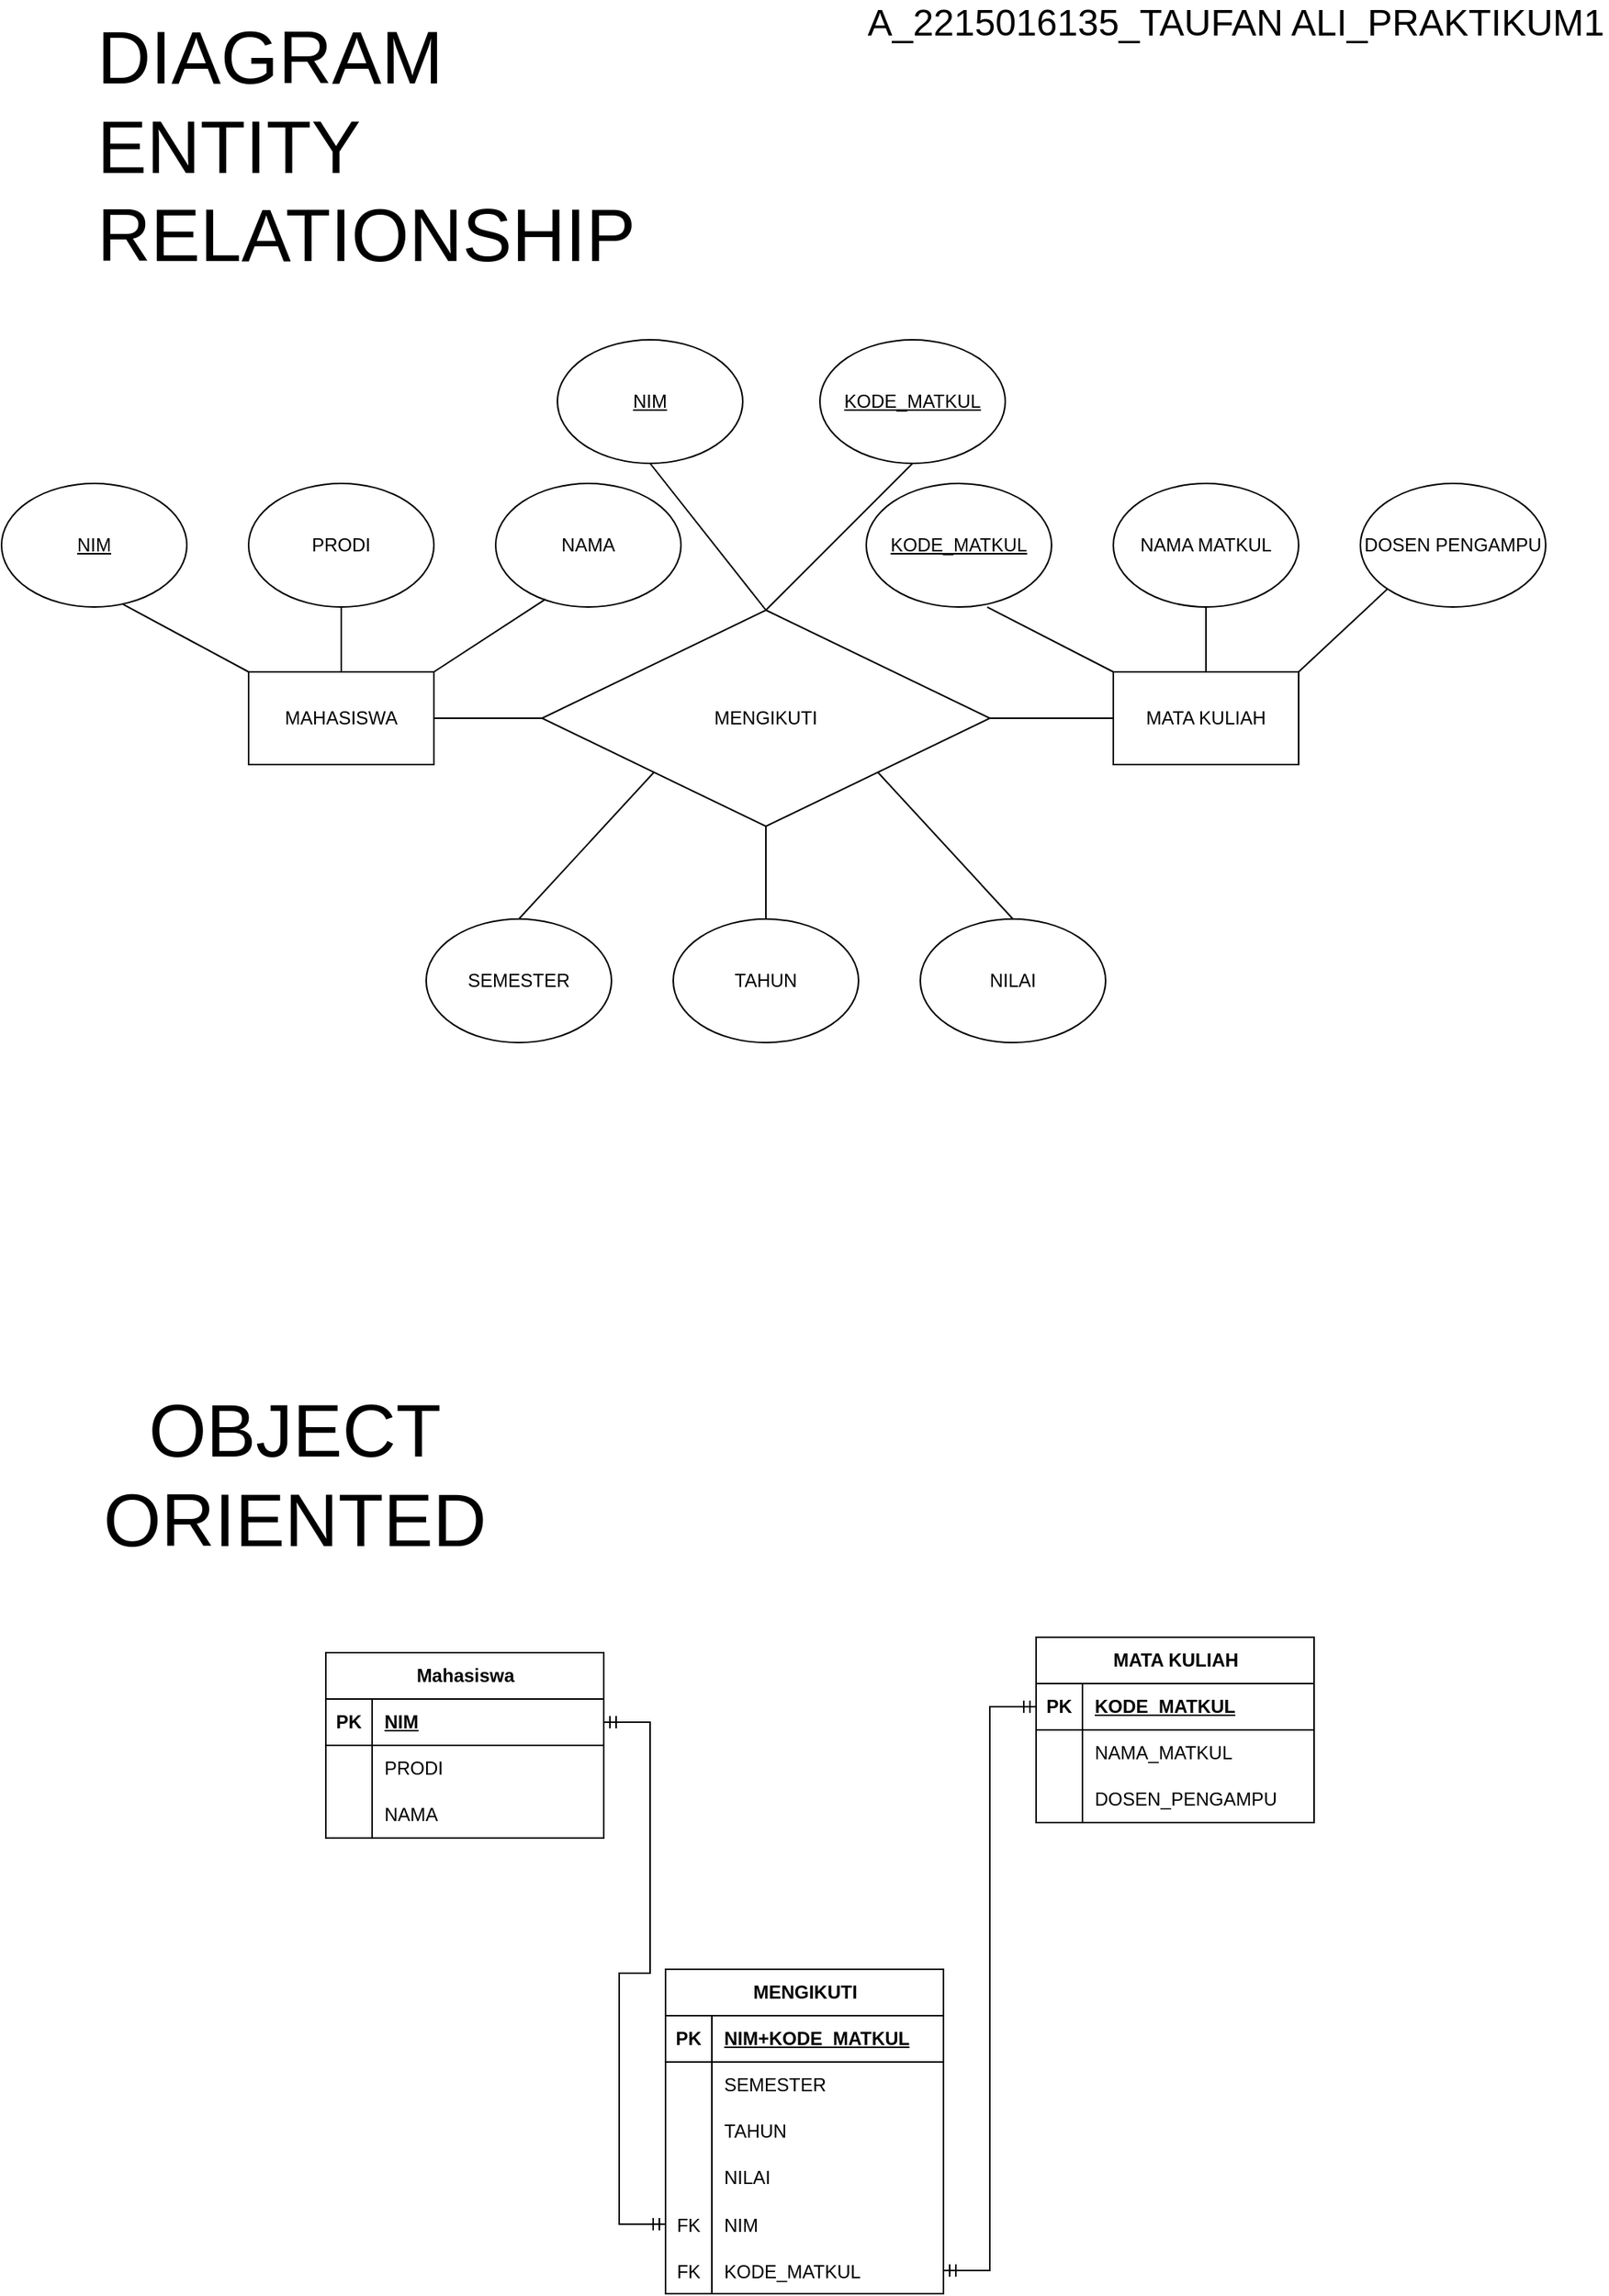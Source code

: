 <mxfile version="24.0.9" type="device">
  <diagram id="R2lEEEUBdFMjLlhIrx00" name="Page-1">
    <mxGraphModel dx="4930" dy="2295" grid="1" gridSize="10" guides="1" tooltips="1" connect="1" arrows="1" fold="1" page="1" pageScale="1" pageWidth="1100" pageHeight="850" math="0" shadow="0" extFonts="Permanent Marker^https://fonts.googleapis.com/css?family=Permanent+Marker">
      <root>
        <mxCell id="0" />
        <mxCell id="1" parent="0" />
        <mxCell id="TzKyVGq7RKnFsXAb4CgG-31" value="" style="group;movable=1;resizable=1;rotatable=1;deletable=1;editable=1;locked=0;connectable=1;" vertex="1" connectable="0" parent="1">
          <mxGeometry x="50" y="220" width="1000" height="455" as="geometry" />
        </mxCell>
        <mxCell id="TzKyVGq7RKnFsXAb4CgG-1" value="MAHASISWA" style="rounded=0;whiteSpace=wrap;html=1;movable=1;resizable=1;rotatable=1;deletable=1;editable=1;locked=0;connectable=1;" vertex="1" parent="TzKyVGq7RKnFsXAb4CgG-31">
          <mxGeometry x="160" y="215" width="120" height="60" as="geometry" />
        </mxCell>
        <mxCell id="TzKyVGq7RKnFsXAb4CgG-2" value="MATA KULIAH" style="rounded=0;whiteSpace=wrap;html=1;movable=1;resizable=1;rotatable=1;deletable=1;editable=1;locked=0;connectable=1;" vertex="1" parent="TzKyVGq7RKnFsXAb4CgG-31">
          <mxGeometry x="720" y="215" width="120" height="60" as="geometry" />
        </mxCell>
        <mxCell id="TzKyVGq7RKnFsXAb4CgG-6" value="" style="group;movable=1;resizable=1;rotatable=1;deletable=1;editable=1;locked=0;connectable=1;" vertex="1" connectable="0" parent="TzKyVGq7RKnFsXAb4CgG-31">
          <mxGeometry y="93" width="440" height="80" as="geometry" />
        </mxCell>
        <mxCell id="TzKyVGq7RKnFsXAb4CgG-3" value="&lt;u&gt;NIM&lt;/u&gt;" style="ellipse;whiteSpace=wrap;html=1;movable=1;resizable=1;rotatable=1;deletable=1;editable=1;locked=0;connectable=1;" vertex="1" parent="TzKyVGq7RKnFsXAb4CgG-6">
          <mxGeometry width="120" height="80" as="geometry" />
        </mxCell>
        <mxCell id="TzKyVGq7RKnFsXAb4CgG-4" value="PRODI" style="ellipse;whiteSpace=wrap;html=1;movable=1;resizable=1;rotatable=1;deletable=1;editable=1;locked=0;connectable=1;" vertex="1" parent="TzKyVGq7RKnFsXAb4CgG-6">
          <mxGeometry x="160" width="120" height="80" as="geometry" />
        </mxCell>
        <mxCell id="TzKyVGq7RKnFsXAb4CgG-5" value="NAMA" style="ellipse;whiteSpace=wrap;html=1;movable=1;resizable=1;rotatable=1;deletable=1;editable=1;locked=0;connectable=1;" vertex="1" parent="TzKyVGq7RKnFsXAb4CgG-6">
          <mxGeometry x="320" width="120" height="80" as="geometry" />
        </mxCell>
        <mxCell id="TzKyVGq7RKnFsXAb4CgG-7" value="" style="group;movable=1;resizable=1;rotatable=1;deletable=1;editable=1;locked=0;connectable=1;" vertex="1" connectable="0" parent="TzKyVGq7RKnFsXAb4CgG-31">
          <mxGeometry x="560" y="93" width="440" height="80" as="geometry" />
        </mxCell>
        <mxCell id="TzKyVGq7RKnFsXAb4CgG-8" value="&lt;u&gt;KODE_MATKUL&lt;/u&gt;" style="ellipse;whiteSpace=wrap;html=1;movable=1;resizable=1;rotatable=1;deletable=1;editable=1;locked=0;connectable=1;" vertex="1" parent="TzKyVGq7RKnFsXAb4CgG-7">
          <mxGeometry width="120" height="80" as="geometry" />
        </mxCell>
        <mxCell id="TzKyVGq7RKnFsXAb4CgG-9" value="NAMA MATKUL" style="ellipse;whiteSpace=wrap;html=1;movable=1;resizable=1;rotatable=1;deletable=1;editable=1;locked=0;connectable=1;" vertex="1" parent="TzKyVGq7RKnFsXAb4CgG-7">
          <mxGeometry x="160" width="120" height="80" as="geometry" />
        </mxCell>
        <mxCell id="TzKyVGq7RKnFsXAb4CgG-10" value="DOSEN PENGAMPU" style="ellipse;whiteSpace=wrap;html=1;movable=1;resizable=1;rotatable=1;deletable=1;editable=1;locked=0;connectable=1;" vertex="1" parent="TzKyVGq7RKnFsXAb4CgG-7">
          <mxGeometry x="320" width="120" height="80" as="geometry" />
        </mxCell>
        <mxCell id="TzKyVGq7RKnFsXAb4CgG-11" value="" style="endArrow=none;html=1;rounded=0;exitX=0.653;exitY=0.976;exitDx=0;exitDy=0;exitPerimeter=0;entryX=0;entryY=0;entryDx=0;entryDy=0;movable=1;resizable=1;rotatable=1;deletable=1;editable=1;locked=0;connectable=1;" edge="1" parent="TzKyVGq7RKnFsXAb4CgG-31" source="TzKyVGq7RKnFsXAb4CgG-3" target="TzKyVGq7RKnFsXAb4CgG-1">
          <mxGeometry width="50" height="50" relative="1" as="geometry">
            <mxPoint x="370" y="395" as="sourcePoint" />
            <mxPoint x="420" y="345" as="targetPoint" />
          </mxGeometry>
        </mxCell>
        <mxCell id="TzKyVGq7RKnFsXAb4CgG-12" value="" style="endArrow=none;html=1;rounded=0;entryX=0.269;entryY=0.937;entryDx=0;entryDy=0;entryPerimeter=0;exitX=1;exitY=0;exitDx=0;exitDy=0;movable=1;resizable=1;rotatable=1;deletable=1;editable=1;locked=0;connectable=1;" edge="1" parent="TzKyVGq7RKnFsXAb4CgG-31" source="TzKyVGq7RKnFsXAb4CgG-1" target="TzKyVGq7RKnFsXAb4CgG-5">
          <mxGeometry width="50" height="50" relative="1" as="geometry">
            <mxPoint x="390" y="375" as="sourcePoint" />
            <mxPoint x="440" y="325" as="targetPoint" />
          </mxGeometry>
        </mxCell>
        <mxCell id="TzKyVGq7RKnFsXAb4CgG-13" value="" style="endArrow=none;html=1;rounded=0;exitX=0.5;exitY=1;exitDx=0;exitDy=0;entryX=0.5;entryY=0;entryDx=0;entryDy=0;movable=1;resizable=1;rotatable=1;deletable=1;editable=1;locked=0;connectable=1;" edge="1" parent="TzKyVGq7RKnFsXAb4CgG-31" source="TzKyVGq7RKnFsXAb4CgG-4" target="TzKyVGq7RKnFsXAb4CgG-1">
          <mxGeometry width="50" height="50" relative="1" as="geometry">
            <mxPoint x="190" y="205" as="sourcePoint" />
            <mxPoint x="460" y="375" as="targetPoint" />
          </mxGeometry>
        </mxCell>
        <mxCell id="TzKyVGq7RKnFsXAb4CgG-14" value="" style="endArrow=none;html=1;rounded=0;entryX=0.653;entryY=1.001;entryDx=0;entryDy=0;entryPerimeter=0;exitX=0;exitY=0;exitDx=0;exitDy=0;movable=1;resizable=1;rotatable=1;deletable=1;editable=1;locked=0;connectable=1;" edge="1" parent="TzKyVGq7RKnFsXAb4CgG-31" source="TzKyVGq7RKnFsXAb4CgG-2" target="TzKyVGq7RKnFsXAb4CgG-8">
          <mxGeometry width="50" height="50" relative="1" as="geometry">
            <mxPoint x="460" y="345" as="sourcePoint" />
            <mxPoint x="510" y="295" as="targetPoint" />
          </mxGeometry>
        </mxCell>
        <mxCell id="TzKyVGq7RKnFsXAb4CgG-15" value="" style="endArrow=none;html=1;rounded=0;entryX=0.5;entryY=1;entryDx=0;entryDy=0;exitX=0.5;exitY=0;exitDx=0;exitDy=0;movable=1;resizable=1;rotatable=1;deletable=1;editable=1;locked=0;connectable=1;" edge="1" parent="TzKyVGq7RKnFsXAb4CgG-31" source="TzKyVGq7RKnFsXAb4CgG-2" target="TzKyVGq7RKnFsXAb4CgG-9">
          <mxGeometry width="50" height="50" relative="1" as="geometry">
            <mxPoint x="650" y="445" as="sourcePoint" />
            <mxPoint x="700" y="395" as="targetPoint" />
          </mxGeometry>
        </mxCell>
        <mxCell id="TzKyVGq7RKnFsXAb4CgG-16" value="" style="endArrow=none;html=1;rounded=0;entryX=0;entryY=1;entryDx=0;entryDy=0;exitX=1;exitY=0;exitDx=0;exitDy=0;movable=1;resizable=1;rotatable=1;deletable=1;editable=1;locked=0;connectable=1;" edge="1" parent="TzKyVGq7RKnFsXAb4CgG-31" source="TzKyVGq7RKnFsXAb4CgG-2" target="TzKyVGq7RKnFsXAb4CgG-10">
          <mxGeometry width="50" height="50" relative="1" as="geometry">
            <mxPoint x="370" y="395" as="sourcePoint" />
            <mxPoint x="420" y="345" as="targetPoint" />
          </mxGeometry>
        </mxCell>
        <mxCell id="TzKyVGq7RKnFsXAb4CgG-17" value="MENGIKUTI" style="rhombus;whiteSpace=wrap;html=1;movable=1;resizable=1;rotatable=1;deletable=1;editable=1;locked=0;connectable=1;" vertex="1" parent="TzKyVGq7RKnFsXAb4CgG-31">
          <mxGeometry x="350" y="175" width="290" height="140" as="geometry" />
        </mxCell>
        <mxCell id="TzKyVGq7RKnFsXAb4CgG-18" value="" style="endArrow=none;html=1;rounded=0;entryX=1;entryY=0.5;entryDx=0;entryDy=0;movable=1;resizable=1;rotatable=1;deletable=1;editable=1;locked=0;connectable=1;" edge="1" parent="TzKyVGq7RKnFsXAb4CgG-31" source="TzKyVGq7RKnFsXAb4CgG-17" target="TzKyVGq7RKnFsXAb4CgG-1">
          <mxGeometry width="50" height="50" relative="1" as="geometry">
            <mxPoint x="200" y="455" as="sourcePoint" />
            <mxPoint x="250" y="405" as="targetPoint" />
          </mxGeometry>
        </mxCell>
        <mxCell id="TzKyVGq7RKnFsXAb4CgG-19" value="" style="endArrow=none;html=1;rounded=0;entryX=1;entryY=0.5;entryDx=0;entryDy=0;exitX=0;exitY=0.5;exitDx=0;exitDy=0;movable=1;resizable=1;rotatable=1;deletable=1;editable=1;locked=0;connectable=1;" edge="1" parent="TzKyVGq7RKnFsXAb4CgG-31" source="TzKyVGq7RKnFsXAb4CgG-2" target="TzKyVGq7RKnFsXAb4CgG-17">
          <mxGeometry width="50" height="50" relative="1" as="geometry">
            <mxPoint x="370" y="395" as="sourcePoint" />
            <mxPoint x="420" y="345" as="targetPoint" />
          </mxGeometry>
        </mxCell>
        <mxCell id="TzKyVGq7RKnFsXAb4CgG-20" value="&lt;u&gt;NIM&lt;/u&gt;" style="ellipse;whiteSpace=wrap;html=1;movable=1;resizable=1;rotatable=1;deletable=1;editable=1;locked=0;connectable=1;" vertex="1" parent="TzKyVGq7RKnFsXAb4CgG-31">
          <mxGeometry x="360" width="120" height="80" as="geometry" />
        </mxCell>
        <mxCell id="TzKyVGq7RKnFsXAb4CgG-21" value="&lt;u&gt;KODE_MATKUL&lt;/u&gt;" style="ellipse;whiteSpace=wrap;html=1;movable=1;resizable=1;rotatable=1;deletable=1;editable=1;locked=0;connectable=1;" vertex="1" parent="TzKyVGq7RKnFsXAb4CgG-31">
          <mxGeometry x="530" width="120" height="80" as="geometry" />
        </mxCell>
        <mxCell id="TzKyVGq7RKnFsXAb4CgG-22" value="" style="endArrow=none;html=1;rounded=0;entryX=0.5;entryY=1;entryDx=0;entryDy=0;exitX=0.5;exitY=0;exitDx=0;exitDy=0;movable=1;resizable=1;rotatable=1;deletable=1;editable=1;locked=0;connectable=1;" edge="1" parent="TzKyVGq7RKnFsXAb4CgG-31" source="TzKyVGq7RKnFsXAb4CgG-17" target="TzKyVGq7RKnFsXAb4CgG-20">
          <mxGeometry width="50" height="50" relative="1" as="geometry">
            <mxPoint x="370" y="125" as="sourcePoint" />
            <mxPoint x="420" y="75" as="targetPoint" />
          </mxGeometry>
        </mxCell>
        <mxCell id="TzKyVGq7RKnFsXAb4CgG-23" value="" style="endArrow=none;html=1;rounded=0;entryX=0.5;entryY=1;entryDx=0;entryDy=0;exitX=0.5;exitY=0;exitDx=0;exitDy=0;movable=1;resizable=1;rotatable=1;deletable=1;editable=1;locked=0;connectable=1;" edge="1" parent="TzKyVGq7RKnFsXAb4CgG-31" source="TzKyVGq7RKnFsXAb4CgG-17" target="TzKyVGq7RKnFsXAb4CgG-21">
          <mxGeometry width="50" height="50" relative="1" as="geometry">
            <mxPoint x="370" y="125" as="sourcePoint" />
            <mxPoint x="420" y="75" as="targetPoint" />
          </mxGeometry>
        </mxCell>
        <mxCell id="TzKyVGq7RKnFsXAb4CgG-24" value="" style="group;movable=1;resizable=1;rotatable=1;deletable=1;editable=1;locked=0;connectable=1;" vertex="1" connectable="0" parent="TzKyVGq7RKnFsXAb4CgG-31">
          <mxGeometry x="275" y="375" width="440" height="80" as="geometry" />
        </mxCell>
        <mxCell id="TzKyVGq7RKnFsXAb4CgG-25" value="SEMESTER" style="ellipse;whiteSpace=wrap;html=1;movable=1;resizable=1;rotatable=1;deletable=1;editable=1;locked=0;connectable=1;" vertex="1" parent="TzKyVGq7RKnFsXAb4CgG-24">
          <mxGeometry width="120" height="80" as="geometry" />
        </mxCell>
        <mxCell id="TzKyVGq7RKnFsXAb4CgG-26" value="TAHUN" style="ellipse;whiteSpace=wrap;html=1;movable=1;resizable=1;rotatable=1;deletable=1;editable=1;locked=0;connectable=1;" vertex="1" parent="TzKyVGq7RKnFsXAb4CgG-24">
          <mxGeometry x="160" width="120" height="80" as="geometry" />
        </mxCell>
        <mxCell id="TzKyVGq7RKnFsXAb4CgG-27" value="NILAI" style="ellipse;whiteSpace=wrap;html=1;movable=1;resizable=1;rotatable=1;deletable=1;editable=1;locked=0;connectable=1;" vertex="1" parent="TzKyVGq7RKnFsXAb4CgG-24">
          <mxGeometry x="320" width="120" height="80" as="geometry" />
        </mxCell>
        <mxCell id="TzKyVGq7RKnFsXAb4CgG-28" value="" style="endArrow=none;html=1;rounded=0;entryX=0.5;entryY=0;entryDx=0;entryDy=0;exitX=0;exitY=1;exitDx=0;exitDy=0;movable=1;resizable=1;rotatable=1;deletable=1;editable=1;locked=0;connectable=1;" edge="1" parent="TzKyVGq7RKnFsXAb4CgG-31" source="TzKyVGq7RKnFsXAb4CgG-17" target="TzKyVGq7RKnFsXAb4CgG-25">
          <mxGeometry width="50" height="50" relative="1" as="geometry">
            <mxPoint x="195" y="415" as="sourcePoint" />
            <mxPoint x="245" y="365" as="targetPoint" />
          </mxGeometry>
        </mxCell>
        <mxCell id="TzKyVGq7RKnFsXAb4CgG-29" value="" style="endArrow=none;html=1;rounded=0;entryX=1;entryY=1;entryDx=0;entryDy=0;exitX=0.5;exitY=0;exitDx=0;exitDy=0;movable=1;resizable=1;rotatable=1;deletable=1;editable=1;locked=0;connectable=1;" edge="1" parent="TzKyVGq7RKnFsXAb4CgG-31" source="TzKyVGq7RKnFsXAb4CgG-27" target="TzKyVGq7RKnFsXAb4CgG-17">
          <mxGeometry width="50" height="50" relative="1" as="geometry">
            <mxPoint x="940" y="425" as="sourcePoint" />
            <mxPoint x="990" y="375" as="targetPoint" />
          </mxGeometry>
        </mxCell>
        <mxCell id="TzKyVGq7RKnFsXAb4CgG-30" value="" style="endArrow=none;html=1;rounded=0;entryX=0.5;entryY=1;entryDx=0;entryDy=0;movable=1;resizable=1;rotatable=1;deletable=1;editable=1;locked=0;connectable=1;" edge="1" parent="TzKyVGq7RKnFsXAb4CgG-31" source="TzKyVGq7RKnFsXAb4CgG-26" target="TzKyVGq7RKnFsXAb4CgG-17">
          <mxGeometry width="50" height="50" relative="1" as="geometry">
            <mxPoint x="370" y="465" as="sourcePoint" />
            <mxPoint x="420" y="415" as="targetPoint" />
          </mxGeometry>
        </mxCell>
        <mxCell id="TzKyVGq7RKnFsXAb4CgG-36" value="Mahasiswa" style="shape=table;startSize=30;container=1;collapsible=1;childLayout=tableLayout;fixedRows=1;rowLines=0;fontStyle=1;align=center;resizeLast=1;html=1;" vertex="1" parent="1">
          <mxGeometry x="260" y="1070" width="180" height="120" as="geometry" />
        </mxCell>
        <mxCell id="TzKyVGq7RKnFsXAb4CgG-37" value="" style="shape=tableRow;horizontal=0;startSize=0;swimlaneHead=0;swimlaneBody=0;fillColor=none;collapsible=0;dropTarget=0;points=[[0,0.5],[1,0.5]];portConstraint=eastwest;top=0;left=0;right=0;bottom=1;" vertex="1" parent="TzKyVGq7RKnFsXAb4CgG-36">
          <mxGeometry y="30" width="180" height="30" as="geometry" />
        </mxCell>
        <mxCell id="TzKyVGq7RKnFsXAb4CgG-38" value="PK" style="shape=partialRectangle;connectable=0;fillColor=none;top=0;left=0;bottom=0;right=0;fontStyle=1;overflow=hidden;whiteSpace=wrap;html=1;" vertex="1" parent="TzKyVGq7RKnFsXAb4CgG-37">
          <mxGeometry width="30" height="30" as="geometry">
            <mxRectangle width="30" height="30" as="alternateBounds" />
          </mxGeometry>
        </mxCell>
        <mxCell id="TzKyVGq7RKnFsXAb4CgG-39" value="NIM" style="shape=partialRectangle;connectable=0;fillColor=none;top=0;left=0;bottom=0;right=0;align=left;spacingLeft=6;fontStyle=5;overflow=hidden;whiteSpace=wrap;html=1;" vertex="1" parent="TzKyVGq7RKnFsXAb4CgG-37">
          <mxGeometry x="30" width="150" height="30" as="geometry">
            <mxRectangle width="150" height="30" as="alternateBounds" />
          </mxGeometry>
        </mxCell>
        <mxCell id="TzKyVGq7RKnFsXAb4CgG-40" value="" style="shape=tableRow;horizontal=0;startSize=0;swimlaneHead=0;swimlaneBody=0;fillColor=none;collapsible=0;dropTarget=0;points=[[0,0.5],[1,0.5]];portConstraint=eastwest;top=0;left=0;right=0;bottom=0;" vertex="1" parent="TzKyVGq7RKnFsXAb4CgG-36">
          <mxGeometry y="60" width="180" height="30" as="geometry" />
        </mxCell>
        <mxCell id="TzKyVGq7RKnFsXAb4CgG-41" value="" style="shape=partialRectangle;connectable=0;fillColor=none;top=0;left=0;bottom=0;right=0;editable=1;overflow=hidden;whiteSpace=wrap;html=1;" vertex="1" parent="TzKyVGq7RKnFsXAb4CgG-40">
          <mxGeometry width="30" height="30" as="geometry">
            <mxRectangle width="30" height="30" as="alternateBounds" />
          </mxGeometry>
        </mxCell>
        <mxCell id="TzKyVGq7RKnFsXAb4CgG-42" value="PRODI" style="shape=partialRectangle;connectable=0;fillColor=none;top=0;left=0;bottom=0;right=0;align=left;spacingLeft=6;overflow=hidden;whiteSpace=wrap;html=1;" vertex="1" parent="TzKyVGq7RKnFsXAb4CgG-40">
          <mxGeometry x="30" width="150" height="30" as="geometry">
            <mxRectangle width="150" height="30" as="alternateBounds" />
          </mxGeometry>
        </mxCell>
        <mxCell id="TzKyVGq7RKnFsXAb4CgG-43" value="" style="shape=tableRow;horizontal=0;startSize=0;swimlaneHead=0;swimlaneBody=0;fillColor=none;collapsible=0;dropTarget=0;points=[[0,0.5],[1,0.5]];portConstraint=eastwest;top=0;left=0;right=0;bottom=0;" vertex="1" parent="TzKyVGq7RKnFsXAb4CgG-36">
          <mxGeometry y="90" width="180" height="30" as="geometry" />
        </mxCell>
        <mxCell id="TzKyVGq7RKnFsXAb4CgG-44" value="" style="shape=partialRectangle;connectable=0;fillColor=none;top=0;left=0;bottom=0;right=0;editable=1;overflow=hidden;whiteSpace=wrap;html=1;" vertex="1" parent="TzKyVGq7RKnFsXAb4CgG-43">
          <mxGeometry width="30" height="30" as="geometry">
            <mxRectangle width="30" height="30" as="alternateBounds" />
          </mxGeometry>
        </mxCell>
        <mxCell id="TzKyVGq7RKnFsXAb4CgG-45" value="NAMA" style="shape=partialRectangle;connectable=0;fillColor=none;top=0;left=0;bottom=0;right=0;align=left;spacingLeft=6;overflow=hidden;whiteSpace=wrap;html=1;" vertex="1" parent="TzKyVGq7RKnFsXAb4CgG-43">
          <mxGeometry x="30" width="150" height="30" as="geometry">
            <mxRectangle width="150" height="30" as="alternateBounds" />
          </mxGeometry>
        </mxCell>
        <mxCell id="TzKyVGq7RKnFsXAb4CgG-49" value="MATA KULIAH" style="shape=table;startSize=30;container=1;collapsible=1;childLayout=tableLayout;fixedRows=1;rowLines=0;fontStyle=1;align=center;resizeLast=1;html=1;" vertex="1" parent="1">
          <mxGeometry x="720" y="1060" width="180" height="120" as="geometry" />
        </mxCell>
        <mxCell id="TzKyVGq7RKnFsXAb4CgG-50" value="" style="shape=tableRow;horizontal=0;startSize=0;swimlaneHead=0;swimlaneBody=0;fillColor=none;collapsible=0;dropTarget=0;points=[[0,0.5],[1,0.5]];portConstraint=eastwest;top=0;left=0;right=0;bottom=1;" vertex="1" parent="TzKyVGq7RKnFsXAb4CgG-49">
          <mxGeometry y="30" width="180" height="30" as="geometry" />
        </mxCell>
        <mxCell id="TzKyVGq7RKnFsXAb4CgG-51" value="PK" style="shape=partialRectangle;connectable=0;fillColor=none;top=0;left=0;bottom=0;right=0;fontStyle=1;overflow=hidden;whiteSpace=wrap;html=1;" vertex="1" parent="TzKyVGq7RKnFsXAb4CgG-50">
          <mxGeometry width="30" height="30" as="geometry">
            <mxRectangle width="30" height="30" as="alternateBounds" />
          </mxGeometry>
        </mxCell>
        <mxCell id="TzKyVGq7RKnFsXAb4CgG-52" value="KODE_MATKUL" style="shape=partialRectangle;connectable=0;fillColor=none;top=0;left=0;bottom=0;right=0;align=left;spacingLeft=6;fontStyle=5;overflow=hidden;whiteSpace=wrap;html=1;" vertex="1" parent="TzKyVGq7RKnFsXAb4CgG-50">
          <mxGeometry x="30" width="150" height="30" as="geometry">
            <mxRectangle width="150" height="30" as="alternateBounds" />
          </mxGeometry>
        </mxCell>
        <mxCell id="TzKyVGq7RKnFsXAb4CgG-53" value="" style="shape=tableRow;horizontal=0;startSize=0;swimlaneHead=0;swimlaneBody=0;fillColor=none;collapsible=0;dropTarget=0;points=[[0,0.5],[1,0.5]];portConstraint=eastwest;top=0;left=0;right=0;bottom=0;" vertex="1" parent="TzKyVGq7RKnFsXAb4CgG-49">
          <mxGeometry y="60" width="180" height="30" as="geometry" />
        </mxCell>
        <mxCell id="TzKyVGq7RKnFsXAb4CgG-54" value="" style="shape=partialRectangle;connectable=0;fillColor=none;top=0;left=0;bottom=0;right=0;editable=1;overflow=hidden;whiteSpace=wrap;html=1;" vertex="1" parent="TzKyVGq7RKnFsXAb4CgG-53">
          <mxGeometry width="30" height="30" as="geometry">
            <mxRectangle width="30" height="30" as="alternateBounds" />
          </mxGeometry>
        </mxCell>
        <mxCell id="TzKyVGq7RKnFsXAb4CgG-55" value="NAMA_MATKUL" style="shape=partialRectangle;connectable=0;fillColor=none;top=0;left=0;bottom=0;right=0;align=left;spacingLeft=6;overflow=hidden;whiteSpace=wrap;html=1;" vertex="1" parent="TzKyVGq7RKnFsXAb4CgG-53">
          <mxGeometry x="30" width="150" height="30" as="geometry">
            <mxRectangle width="150" height="30" as="alternateBounds" />
          </mxGeometry>
        </mxCell>
        <mxCell id="TzKyVGq7RKnFsXAb4CgG-56" value="" style="shape=tableRow;horizontal=0;startSize=0;swimlaneHead=0;swimlaneBody=0;fillColor=none;collapsible=0;dropTarget=0;points=[[0,0.5],[1,0.5]];portConstraint=eastwest;top=0;left=0;right=0;bottom=0;" vertex="1" parent="TzKyVGq7RKnFsXAb4CgG-49">
          <mxGeometry y="90" width="180" height="30" as="geometry" />
        </mxCell>
        <mxCell id="TzKyVGq7RKnFsXAb4CgG-57" value="" style="shape=partialRectangle;connectable=0;fillColor=none;top=0;left=0;bottom=0;right=0;editable=1;overflow=hidden;whiteSpace=wrap;html=1;" vertex="1" parent="TzKyVGq7RKnFsXAb4CgG-56">
          <mxGeometry width="30" height="30" as="geometry">
            <mxRectangle width="30" height="30" as="alternateBounds" />
          </mxGeometry>
        </mxCell>
        <mxCell id="TzKyVGq7RKnFsXAb4CgG-58" value="DOSEN_PENGAMPU" style="shape=partialRectangle;connectable=0;fillColor=none;top=0;left=0;bottom=0;right=0;align=left;spacingLeft=6;overflow=hidden;whiteSpace=wrap;html=1;" vertex="1" parent="TzKyVGq7RKnFsXAb4CgG-56">
          <mxGeometry x="30" width="150" height="30" as="geometry">
            <mxRectangle width="150" height="30" as="alternateBounds" />
          </mxGeometry>
        </mxCell>
        <mxCell id="TzKyVGq7RKnFsXAb4CgG-59" value="MENGIKUTI" style="shape=table;startSize=30;container=1;collapsible=1;childLayout=tableLayout;fixedRows=1;rowLines=0;fontStyle=1;align=center;resizeLast=1;html=1;" vertex="1" parent="1">
          <mxGeometry x="480" y="1275" width="180" height="210" as="geometry" />
        </mxCell>
        <mxCell id="TzKyVGq7RKnFsXAb4CgG-60" value="" style="shape=tableRow;horizontal=0;startSize=0;swimlaneHead=0;swimlaneBody=0;fillColor=none;collapsible=0;dropTarget=0;points=[[0,0.5],[1,0.5]];portConstraint=eastwest;top=0;left=0;right=0;bottom=1;" vertex="1" parent="TzKyVGq7RKnFsXAb4CgG-59">
          <mxGeometry y="30" width="180" height="30" as="geometry" />
        </mxCell>
        <mxCell id="TzKyVGq7RKnFsXAb4CgG-61" value="PK" style="shape=partialRectangle;connectable=0;fillColor=none;top=0;left=0;bottom=0;right=0;fontStyle=1;overflow=hidden;whiteSpace=wrap;html=1;" vertex="1" parent="TzKyVGq7RKnFsXAb4CgG-60">
          <mxGeometry width="30" height="30" as="geometry">
            <mxRectangle width="30" height="30" as="alternateBounds" />
          </mxGeometry>
        </mxCell>
        <mxCell id="TzKyVGq7RKnFsXAb4CgG-62" value="NIM+KODE_MATKUL" style="shape=partialRectangle;connectable=0;fillColor=none;top=0;left=0;bottom=0;right=0;align=left;spacingLeft=6;fontStyle=5;overflow=hidden;whiteSpace=wrap;html=1;" vertex="1" parent="TzKyVGq7RKnFsXAb4CgG-60">
          <mxGeometry x="30" width="150" height="30" as="geometry">
            <mxRectangle width="150" height="30" as="alternateBounds" />
          </mxGeometry>
        </mxCell>
        <mxCell id="TzKyVGq7RKnFsXAb4CgG-63" value="" style="shape=tableRow;horizontal=0;startSize=0;swimlaneHead=0;swimlaneBody=0;fillColor=none;collapsible=0;dropTarget=0;points=[[0,0.5],[1,0.5]];portConstraint=eastwest;top=0;left=0;right=0;bottom=0;" vertex="1" parent="TzKyVGq7RKnFsXAb4CgG-59">
          <mxGeometry y="60" width="180" height="30" as="geometry" />
        </mxCell>
        <mxCell id="TzKyVGq7RKnFsXAb4CgG-64" value="" style="shape=partialRectangle;connectable=0;fillColor=none;top=0;left=0;bottom=0;right=0;editable=1;overflow=hidden;whiteSpace=wrap;html=1;" vertex="1" parent="TzKyVGq7RKnFsXAb4CgG-63">
          <mxGeometry width="30" height="30" as="geometry">
            <mxRectangle width="30" height="30" as="alternateBounds" />
          </mxGeometry>
        </mxCell>
        <mxCell id="TzKyVGq7RKnFsXAb4CgG-65" value="SEMESTER" style="shape=partialRectangle;connectable=0;fillColor=none;top=0;left=0;bottom=0;right=0;align=left;spacingLeft=6;overflow=hidden;whiteSpace=wrap;html=1;" vertex="1" parent="TzKyVGq7RKnFsXAb4CgG-63">
          <mxGeometry x="30" width="150" height="30" as="geometry">
            <mxRectangle width="150" height="30" as="alternateBounds" />
          </mxGeometry>
        </mxCell>
        <mxCell id="TzKyVGq7RKnFsXAb4CgG-66" value="" style="shape=tableRow;horizontal=0;startSize=0;swimlaneHead=0;swimlaneBody=0;fillColor=none;collapsible=0;dropTarget=0;points=[[0,0.5],[1,0.5]];portConstraint=eastwest;top=0;left=0;right=0;bottom=0;" vertex="1" parent="TzKyVGq7RKnFsXAb4CgG-59">
          <mxGeometry y="90" width="180" height="30" as="geometry" />
        </mxCell>
        <mxCell id="TzKyVGq7RKnFsXAb4CgG-67" value="" style="shape=partialRectangle;connectable=0;fillColor=none;top=0;left=0;bottom=0;right=0;editable=1;overflow=hidden;whiteSpace=wrap;html=1;" vertex="1" parent="TzKyVGq7RKnFsXAb4CgG-66">
          <mxGeometry width="30" height="30" as="geometry">
            <mxRectangle width="30" height="30" as="alternateBounds" />
          </mxGeometry>
        </mxCell>
        <mxCell id="TzKyVGq7RKnFsXAb4CgG-68" value="TAHUN" style="shape=partialRectangle;connectable=0;fillColor=none;top=0;left=0;bottom=0;right=0;align=left;spacingLeft=6;overflow=hidden;whiteSpace=wrap;html=1;" vertex="1" parent="TzKyVGq7RKnFsXAb4CgG-66">
          <mxGeometry x="30" width="150" height="30" as="geometry">
            <mxRectangle width="150" height="30" as="alternateBounds" />
          </mxGeometry>
        </mxCell>
        <mxCell id="TzKyVGq7RKnFsXAb4CgG-69" value="" style="shape=tableRow;horizontal=0;startSize=0;swimlaneHead=0;swimlaneBody=0;fillColor=none;collapsible=0;dropTarget=0;points=[[0,0.5],[1,0.5]];portConstraint=eastwest;top=0;left=0;right=0;bottom=0;" vertex="1" parent="TzKyVGq7RKnFsXAb4CgG-59">
          <mxGeometry y="120" width="180" height="30" as="geometry" />
        </mxCell>
        <mxCell id="TzKyVGq7RKnFsXAb4CgG-70" value="" style="shape=partialRectangle;connectable=0;fillColor=none;top=0;left=0;bottom=0;right=0;editable=1;overflow=hidden;whiteSpace=wrap;html=1;" vertex="1" parent="TzKyVGq7RKnFsXAb4CgG-69">
          <mxGeometry width="30" height="30" as="geometry">
            <mxRectangle width="30" height="30" as="alternateBounds" />
          </mxGeometry>
        </mxCell>
        <mxCell id="TzKyVGq7RKnFsXAb4CgG-71" value="NILAI" style="shape=partialRectangle;connectable=0;fillColor=none;top=0;left=0;bottom=0;right=0;align=left;spacingLeft=6;overflow=hidden;whiteSpace=wrap;html=1;" vertex="1" parent="TzKyVGq7RKnFsXAb4CgG-69">
          <mxGeometry x="30" width="150" height="30" as="geometry">
            <mxRectangle width="150" height="30" as="alternateBounds" />
          </mxGeometry>
        </mxCell>
        <mxCell id="TzKyVGq7RKnFsXAb4CgG-75" value="" style="shape=tableRow;horizontal=0;startSize=0;swimlaneHead=0;swimlaneBody=0;fillColor=none;collapsible=0;dropTarget=0;points=[[0,0.5],[1,0.5]];portConstraint=eastwest;top=0;left=0;right=0;bottom=0;" vertex="1" parent="TzKyVGq7RKnFsXAb4CgG-59">
          <mxGeometry y="150" width="180" height="30" as="geometry" />
        </mxCell>
        <mxCell id="TzKyVGq7RKnFsXAb4CgG-76" value="FK" style="shape=partialRectangle;connectable=0;fillColor=none;top=0;left=0;bottom=0;right=0;editable=1;overflow=hidden;" vertex="1" parent="TzKyVGq7RKnFsXAb4CgG-75">
          <mxGeometry width="30" height="30" as="geometry">
            <mxRectangle width="30" height="30" as="alternateBounds" />
          </mxGeometry>
        </mxCell>
        <mxCell id="TzKyVGq7RKnFsXAb4CgG-77" value="NIM" style="shape=partialRectangle;connectable=0;fillColor=none;top=0;left=0;bottom=0;right=0;align=left;spacingLeft=6;overflow=hidden;" vertex="1" parent="TzKyVGq7RKnFsXAb4CgG-75">
          <mxGeometry x="30" width="150" height="30" as="geometry">
            <mxRectangle width="150" height="30" as="alternateBounds" />
          </mxGeometry>
        </mxCell>
        <mxCell id="TzKyVGq7RKnFsXAb4CgG-86" value="" style="shape=tableRow;horizontal=0;startSize=0;swimlaneHead=0;swimlaneBody=0;fillColor=none;collapsible=0;dropTarget=0;points=[[0,0.5],[1,0.5]];portConstraint=eastwest;top=0;left=0;right=0;bottom=0;" vertex="1" parent="TzKyVGq7RKnFsXAb4CgG-59">
          <mxGeometry y="180" width="180" height="30" as="geometry" />
        </mxCell>
        <mxCell id="TzKyVGq7RKnFsXAb4CgG-87" value="FK" style="shape=partialRectangle;connectable=0;fillColor=none;top=0;left=0;bottom=0;right=0;editable=1;overflow=hidden;" vertex="1" parent="TzKyVGq7RKnFsXAb4CgG-86">
          <mxGeometry width="30" height="30" as="geometry">
            <mxRectangle width="30" height="30" as="alternateBounds" />
          </mxGeometry>
        </mxCell>
        <mxCell id="TzKyVGq7RKnFsXAb4CgG-88" value="KODE_MATKUL" style="shape=partialRectangle;connectable=0;fillColor=none;top=0;left=0;bottom=0;right=0;align=left;spacingLeft=6;overflow=hidden;" vertex="1" parent="TzKyVGq7RKnFsXAb4CgG-86">
          <mxGeometry x="30" width="150" height="30" as="geometry">
            <mxRectangle width="150" height="30" as="alternateBounds" />
          </mxGeometry>
        </mxCell>
        <mxCell id="TzKyVGq7RKnFsXAb4CgG-89" value="" style="edgeStyle=entityRelationEdgeStyle;fontSize=12;html=1;endArrow=ERmandOne;startArrow=ERmandOne;rounded=0;exitX=0;exitY=0.5;exitDx=0;exitDy=0;" edge="1" parent="1" source="TzKyVGq7RKnFsXAb4CgG-75" target="TzKyVGq7RKnFsXAb4CgG-37">
          <mxGeometry width="100" height="100" relative="1" as="geometry">
            <mxPoint x="620" y="1130" as="sourcePoint" />
            <mxPoint x="720" y="1030" as="targetPoint" />
            <Array as="points">
              <mxPoint x="440" y="1190" />
              <mxPoint x="450" y="1190" />
            </Array>
          </mxGeometry>
        </mxCell>
        <mxCell id="TzKyVGq7RKnFsXAb4CgG-90" value="" style="edgeStyle=entityRelationEdgeStyle;fontSize=12;html=1;endArrow=ERmandOne;startArrow=ERmandOne;rounded=0;entryX=0;entryY=0.5;entryDx=0;entryDy=0;exitX=1;exitY=0.5;exitDx=0;exitDy=0;" edge="1" parent="1" source="TzKyVGq7RKnFsXAb4CgG-86" target="TzKyVGq7RKnFsXAb4CgG-50">
          <mxGeometry width="100" height="100" relative="1" as="geometry">
            <mxPoint x="520" y="1490" as="sourcePoint" />
            <mxPoint x="620" y="1390" as="targetPoint" />
          </mxGeometry>
        </mxCell>
        <mxCell id="TzKyVGq7RKnFsXAb4CgG-91" value="&lt;font style=&quot;font-size: 48px;&quot;&gt;OBJECT ORIENTED&lt;/font&gt;" style="text;html=1;align=center;verticalAlign=middle;whiteSpace=wrap;rounded=0;" vertex="1" parent="1">
          <mxGeometry x="210" y="940" width="60" height="30" as="geometry" />
        </mxCell>
        <mxCell id="TzKyVGq7RKnFsXAb4CgG-92" value="&lt;font style=&quot;font-size: 48px;&quot;&gt;DIAGRAM ENTITY RELATIONSHIP&lt;/font&gt;" style="text;html=1;align=left;verticalAlign=middle;whiteSpace=wrap;rounded=0;" vertex="1" parent="1">
          <mxGeometry x="110" y="80" width="60" height="30" as="geometry" />
        </mxCell>
        <mxCell id="TzKyVGq7RKnFsXAb4CgG-93" value="&lt;font style=&quot;font-size: 24px;&quot;&gt;A_2215016135_TAUFAN ALI_PRAKTIKUM1&lt;/font&gt;" style="text;html=1;align=right;verticalAlign=middle;whiteSpace=wrap;rounded=0;" vertex="1" parent="1">
          <mxGeometry x="590" width="500" height="30" as="geometry" />
        </mxCell>
      </root>
    </mxGraphModel>
  </diagram>
</mxfile>
